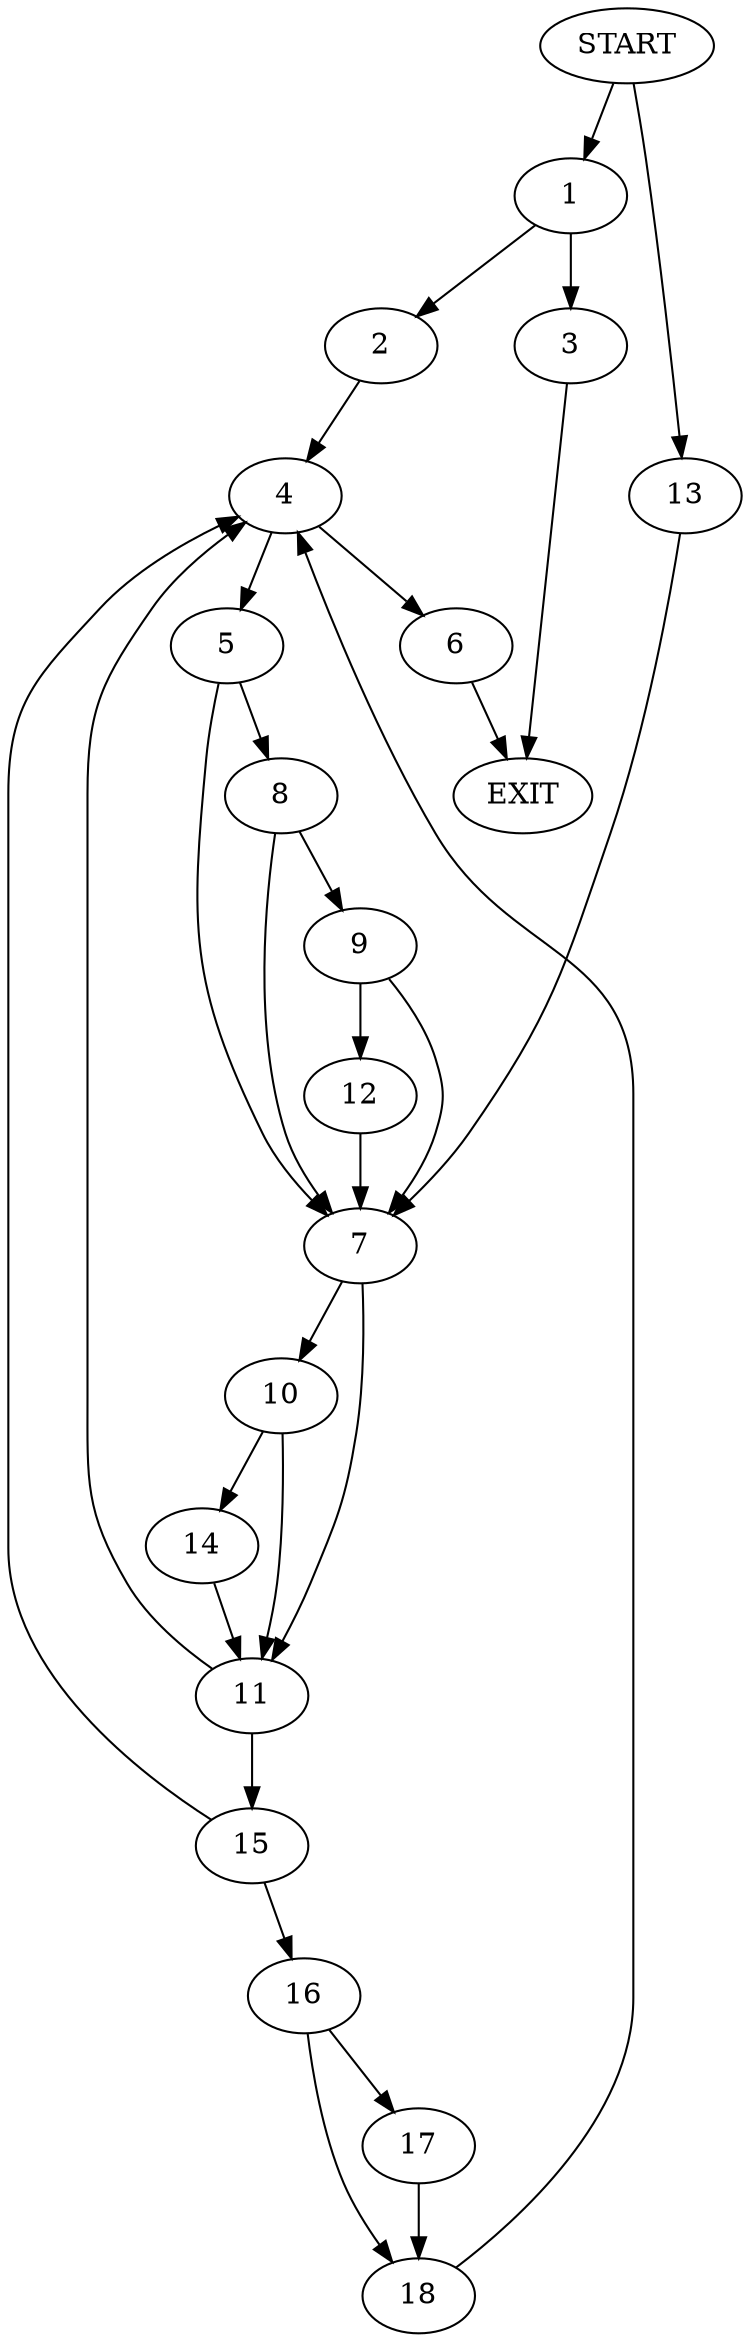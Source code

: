digraph {
0 [label="START"]
19 [label="EXIT"]
0 -> 1
1 -> 2
1 -> 3
3 -> 19
2 -> 4
4 -> 5
4 -> 6
5 -> 7
5 -> 8
6 -> 19
8 -> 7
8 -> 9
7 -> 10
7 -> 11
9 -> 12
9 -> 7
12 -> 7
0 -> 13
13 -> 7
10 -> 14
10 -> 11
11 -> 4
11 -> 15
14 -> 11
15 -> 16
15 -> 4
16 -> 17
16 -> 18
17 -> 18
18 -> 4
}
